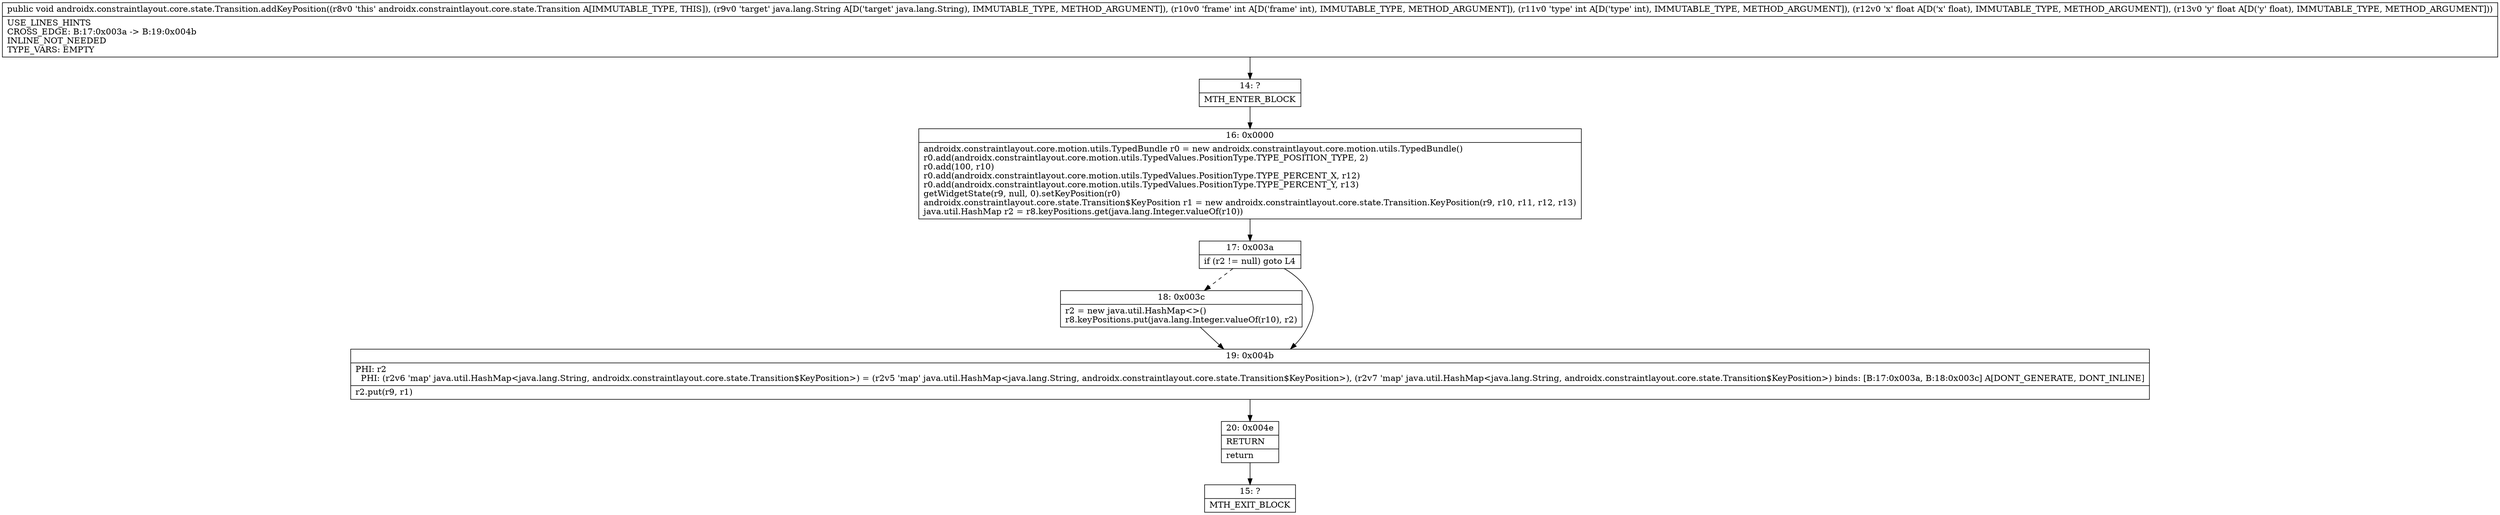 digraph "CFG forandroidx.constraintlayout.core.state.Transition.addKeyPosition(Ljava\/lang\/String;IIFF)V" {
Node_14 [shape=record,label="{14\:\ ?|MTH_ENTER_BLOCK\l}"];
Node_16 [shape=record,label="{16\:\ 0x0000|androidx.constraintlayout.core.motion.utils.TypedBundle r0 = new androidx.constraintlayout.core.motion.utils.TypedBundle()\lr0.add(androidx.constraintlayout.core.motion.utils.TypedValues.PositionType.TYPE_POSITION_TYPE, 2)\lr0.add(100, r10)\lr0.add(androidx.constraintlayout.core.motion.utils.TypedValues.PositionType.TYPE_PERCENT_X, r12)\lr0.add(androidx.constraintlayout.core.motion.utils.TypedValues.PositionType.TYPE_PERCENT_Y, r13)\lgetWidgetState(r9, null, 0).setKeyPosition(r0)\landroidx.constraintlayout.core.state.Transition$KeyPosition r1 = new androidx.constraintlayout.core.state.Transition.KeyPosition(r9, r10, r11, r12, r13)\ljava.util.HashMap r2 = r8.keyPositions.get(java.lang.Integer.valueOf(r10))\l}"];
Node_17 [shape=record,label="{17\:\ 0x003a|if (r2 != null) goto L4\l}"];
Node_18 [shape=record,label="{18\:\ 0x003c|r2 = new java.util.HashMap\<\>()\lr8.keyPositions.put(java.lang.Integer.valueOf(r10), r2)\l}"];
Node_19 [shape=record,label="{19\:\ 0x004b|PHI: r2 \l  PHI: (r2v6 'map' java.util.HashMap\<java.lang.String, androidx.constraintlayout.core.state.Transition$KeyPosition\>) = (r2v5 'map' java.util.HashMap\<java.lang.String, androidx.constraintlayout.core.state.Transition$KeyPosition\>), (r2v7 'map' java.util.HashMap\<java.lang.String, androidx.constraintlayout.core.state.Transition$KeyPosition\>) binds: [B:17:0x003a, B:18:0x003c] A[DONT_GENERATE, DONT_INLINE]\l|r2.put(r9, r1)\l}"];
Node_20 [shape=record,label="{20\:\ 0x004e|RETURN\l|return\l}"];
Node_15 [shape=record,label="{15\:\ ?|MTH_EXIT_BLOCK\l}"];
MethodNode[shape=record,label="{public void androidx.constraintlayout.core.state.Transition.addKeyPosition((r8v0 'this' androidx.constraintlayout.core.state.Transition A[IMMUTABLE_TYPE, THIS]), (r9v0 'target' java.lang.String A[D('target' java.lang.String), IMMUTABLE_TYPE, METHOD_ARGUMENT]), (r10v0 'frame' int A[D('frame' int), IMMUTABLE_TYPE, METHOD_ARGUMENT]), (r11v0 'type' int A[D('type' int), IMMUTABLE_TYPE, METHOD_ARGUMENT]), (r12v0 'x' float A[D('x' float), IMMUTABLE_TYPE, METHOD_ARGUMENT]), (r13v0 'y' float A[D('y' float), IMMUTABLE_TYPE, METHOD_ARGUMENT]))  | USE_LINES_HINTS\lCROSS_EDGE: B:17:0x003a \-\> B:19:0x004b\lINLINE_NOT_NEEDED\lTYPE_VARS: EMPTY\l}"];
MethodNode -> Node_14;Node_14 -> Node_16;
Node_16 -> Node_17;
Node_17 -> Node_18[style=dashed];
Node_17 -> Node_19;
Node_18 -> Node_19;
Node_19 -> Node_20;
Node_20 -> Node_15;
}

